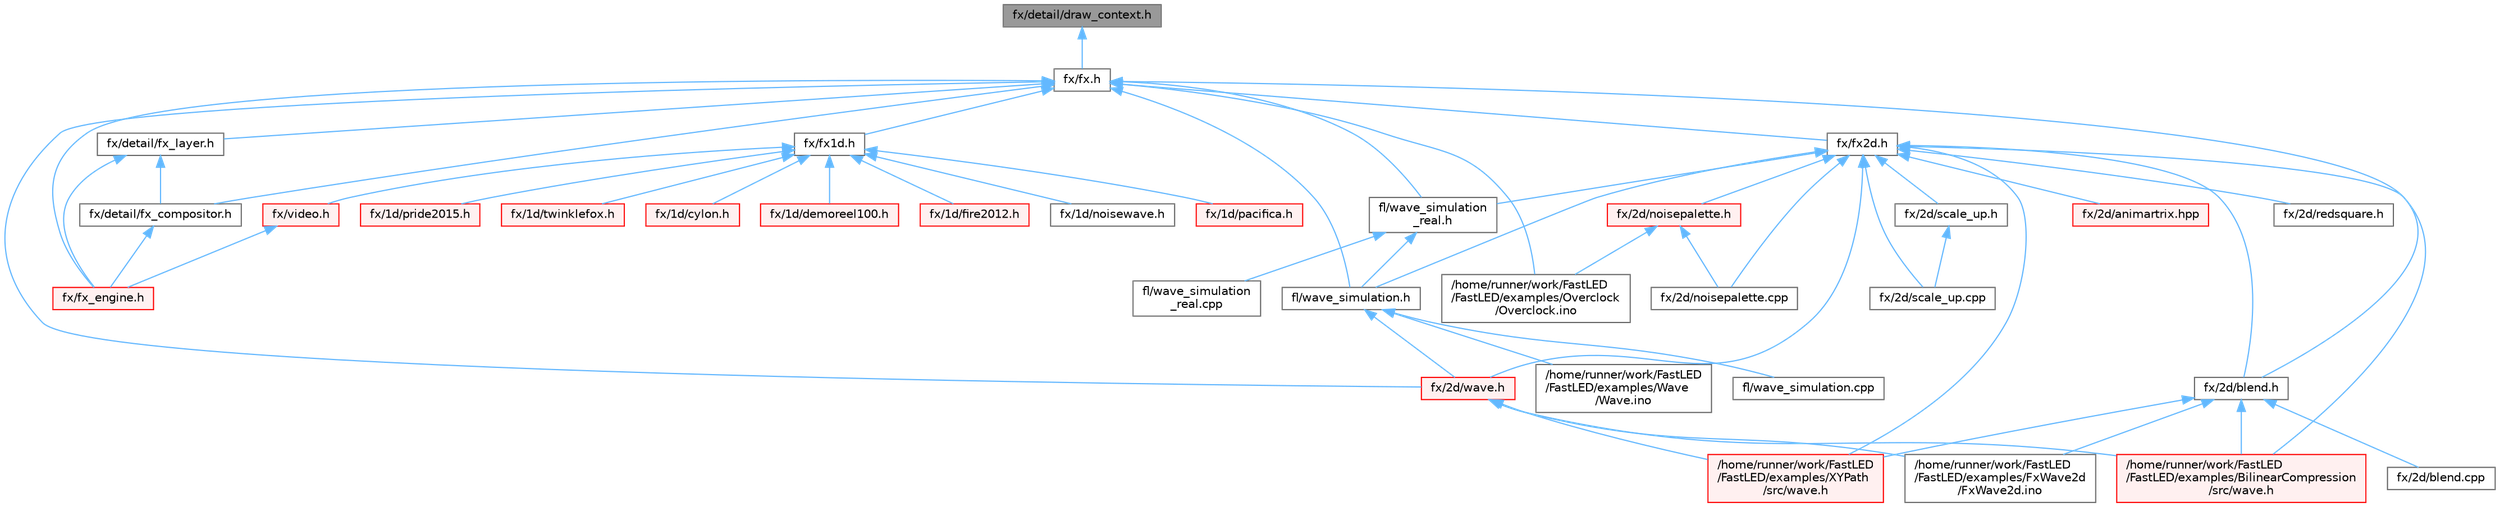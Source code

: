digraph "fx/detail/draw_context.h"
{
 // INTERACTIVE_SVG=YES
 // LATEX_PDF_SIZE
  bgcolor="transparent";
  edge [fontname=Helvetica,fontsize=10,labelfontname=Helvetica,labelfontsize=10];
  node [fontname=Helvetica,fontsize=10,shape=box,height=0.2,width=0.4];
  Node1 [id="Node000001",label="fx/detail/draw_context.h",height=0.2,width=0.4,color="gray40", fillcolor="grey60", style="filled", fontcolor="black",tooltip=" "];
  Node1 -> Node2 [id="edge1_Node000001_Node000002",dir="back",color="steelblue1",style="solid",tooltip=" "];
  Node2 [id="Node000002",label="fx/fx.h",height=0.2,width=0.4,color="grey40", fillcolor="white", style="filled",URL="$df/d44/src_2fx_2fx_8h.html",tooltip=" "];
  Node2 -> Node3 [id="edge2_Node000002_Node000003",dir="back",color="steelblue1",style="solid",tooltip=" "];
  Node3 [id="Node000003",label="/home/runner/work/FastLED\l/FastLED/examples/Overclock\l/Overclock.ino",height=0.2,width=0.4,color="grey40", fillcolor="white", style="filled",URL="$df/d43/_overclock_8ino.html",tooltip="Demonstrates how to overclock a FastLED setup."];
  Node2 -> Node4 [id="edge3_Node000002_Node000004",dir="back",color="steelblue1",style="solid",tooltip=" "];
  Node4 [id="Node000004",label="fl/wave_simulation.h",height=0.2,width=0.4,color="grey40", fillcolor="white", style="filled",URL="$dc/d36/wave__simulation_8h.html",tooltip=" "];
  Node4 -> Node5 [id="edge4_Node000004_Node000005",dir="back",color="steelblue1",style="solid",tooltip=" "];
  Node5 [id="Node000005",label="/home/runner/work/FastLED\l/FastLED/examples/Wave\l/Wave.ino",height=0.2,width=0.4,color="grey40", fillcolor="white", style="filled",URL="$d1/d16/_wave_8ino.html",tooltip=" "];
  Node4 -> Node6 [id="edge5_Node000004_Node000006",dir="back",color="steelblue1",style="solid",tooltip=" "];
  Node6 [id="Node000006",label="fl/wave_simulation.cpp",height=0.2,width=0.4,color="grey40", fillcolor="white", style="filled",URL="$de/d8c/wave__simulation_8cpp.html",tooltip=" "];
  Node4 -> Node7 [id="edge6_Node000004_Node000007",dir="back",color="steelblue1",style="solid",tooltip=" "];
  Node7 [id="Node000007",label="fx/2d/wave.h",height=0.2,width=0.4,color="red", fillcolor="#FFF0F0", style="filled",URL="$de/de9/src_2fx_22d_2wave_8h.html",tooltip=" "];
  Node7 -> Node8 [id="edge7_Node000007_Node000008",dir="back",color="steelblue1",style="solid",tooltip=" "];
  Node8 [id="Node000008",label="/home/runner/work/FastLED\l/FastLED/examples/BilinearCompression\l/src/wave.h",height=0.2,width=0.4,color="red", fillcolor="#FFF0F0", style="filled",URL="$d5/d16/examples_2_bilinear_compression_2src_2wave_8h.html",tooltip=" "];
  Node7 -> Node11 [id="edge8_Node000007_Node000011",dir="back",color="steelblue1",style="solid",tooltip=" "];
  Node11 [id="Node000011",label="/home/runner/work/FastLED\l/FastLED/examples/FxWave2d\l/FxWave2d.ino",height=0.2,width=0.4,color="grey40", fillcolor="white", style="filled",URL="$dd/d10/_fx_wave2d_8ino.html",tooltip=" "];
  Node7 -> Node13 [id="edge9_Node000007_Node000013",dir="back",color="steelblue1",style="solid",tooltip=" "];
  Node13 [id="Node000013",label="/home/runner/work/FastLED\l/FastLED/examples/XYPath\l/src/wave.h",height=0.2,width=0.4,color="red", fillcolor="#FFF0F0", style="filled",URL="$db/dd3/examples_2_x_y_path_2src_2wave_8h.html",tooltip=" "];
  Node2 -> Node20 [id="edge10_Node000002_Node000020",dir="back",color="steelblue1",style="solid",tooltip=" "];
  Node20 [id="Node000020",label="fl/wave_simulation\l_real.h",height=0.2,width=0.4,color="grey40", fillcolor="white", style="filled",URL="$dd/d8e/wave__simulation__real_8h.html",tooltip=" "];
  Node20 -> Node4 [id="edge11_Node000020_Node000004",dir="back",color="steelblue1",style="solid",tooltip=" "];
  Node20 -> Node21 [id="edge12_Node000020_Node000021",dir="back",color="steelblue1",style="solid",tooltip=" "];
  Node21 [id="Node000021",label="fl/wave_simulation\l_real.cpp",height=0.2,width=0.4,color="grey40", fillcolor="white", style="filled",URL="$d8/da2/wave__simulation__real_8cpp.html",tooltip=" "];
  Node2 -> Node22 [id="edge13_Node000002_Node000022",dir="back",color="steelblue1",style="solid",tooltip=" "];
  Node22 [id="Node000022",label="fx/2d/blend.h",height=0.2,width=0.4,color="grey40", fillcolor="white", style="filled",URL="$d8/d4e/blend_8h.html",tooltip=" "];
  Node22 -> Node8 [id="edge14_Node000022_Node000008",dir="back",color="steelblue1",style="solid",tooltip=" "];
  Node22 -> Node11 [id="edge15_Node000022_Node000011",dir="back",color="steelblue1",style="solid",tooltip=" "];
  Node22 -> Node13 [id="edge16_Node000022_Node000013",dir="back",color="steelblue1",style="solid",tooltip=" "];
  Node22 -> Node23 [id="edge17_Node000022_Node000023",dir="back",color="steelblue1",style="solid",tooltip=" "];
  Node23 [id="Node000023",label="fx/2d/blend.cpp",height=0.2,width=0.4,color="grey40", fillcolor="white", style="filled",URL="$d7/d68/blend_8cpp.html",tooltip=" "];
  Node2 -> Node7 [id="edge18_Node000002_Node000007",dir="back",color="steelblue1",style="solid",tooltip=" "];
  Node2 -> Node24 [id="edge19_Node000002_Node000024",dir="back",color="steelblue1",style="solid",tooltip=" "];
  Node24 [id="Node000024",label="fx/detail/fx_compositor.h",height=0.2,width=0.4,color="grey40", fillcolor="white", style="filled",URL="$d5/d6b/fx__compositor_8h.html",tooltip=" "];
  Node24 -> Node25 [id="edge20_Node000024_Node000025",dir="back",color="steelblue1",style="solid",tooltip=" "];
  Node25 [id="Node000025",label="fx/fx_engine.h",height=0.2,width=0.4,color="red", fillcolor="#FFF0F0", style="filled",URL="$d9/d3c/fx__engine_8h.html",tooltip=" "];
  Node2 -> Node31 [id="edge21_Node000002_Node000031",dir="back",color="steelblue1",style="solid",tooltip=" "];
  Node31 [id="Node000031",label="fx/detail/fx_layer.h",height=0.2,width=0.4,color="grey40", fillcolor="white", style="filled",URL="$d7/d2f/fx__layer_8h.html",tooltip=" "];
  Node31 -> Node24 [id="edge22_Node000031_Node000024",dir="back",color="steelblue1",style="solid",tooltip=" "];
  Node31 -> Node25 [id="edge23_Node000031_Node000025",dir="back",color="steelblue1",style="solid",tooltip=" "];
  Node2 -> Node32 [id="edge24_Node000002_Node000032",dir="back",color="steelblue1",style="solid",tooltip=" "];
  Node32 [id="Node000032",label="fx/fx1d.h",height=0.2,width=0.4,color="grey40", fillcolor="white", style="filled",URL="$da/d81/fx1d_8h.html",tooltip=" "];
  Node32 -> Node33 [id="edge25_Node000032_Node000033",dir="back",color="steelblue1",style="solid",tooltip=" "];
  Node33 [id="Node000033",label="fx/1d/cylon.h",height=0.2,width=0.4,color="red", fillcolor="#FFF0F0", style="filled",URL="$db/d31/cylon_8h.html",tooltip=" "];
  Node32 -> Node35 [id="edge26_Node000032_Node000035",dir="back",color="steelblue1",style="solid",tooltip=" "];
  Node35 [id="Node000035",label="fx/1d/demoreel100.h",height=0.2,width=0.4,color="red", fillcolor="#FFF0F0", style="filled",URL="$d4/dc0/demoreel100_8h.html",tooltip=" "];
  Node32 -> Node37 [id="edge27_Node000032_Node000037",dir="back",color="steelblue1",style="solid",tooltip=" "];
  Node37 [id="Node000037",label="fx/1d/fire2012.h",height=0.2,width=0.4,color="red", fillcolor="#FFF0F0", style="filled",URL="$d5/dcb/fire2012_8h.html",tooltip=" "];
  Node32 -> Node39 [id="edge28_Node000032_Node000039",dir="back",color="steelblue1",style="solid",tooltip=" "];
  Node39 [id="Node000039",label="fx/1d/noisewave.h",height=0.2,width=0.4,color="grey40", fillcolor="white", style="filled",URL="$d9/d2c/noisewave_8h.html",tooltip=" "];
  Node32 -> Node40 [id="edge29_Node000032_Node000040",dir="back",color="steelblue1",style="solid",tooltip=" "];
  Node40 [id="Node000040",label="fx/1d/pacifica.h",height=0.2,width=0.4,color="red", fillcolor="#FFF0F0", style="filled",URL="$dc/d70/pacifica_8h.html",tooltip=" "];
  Node32 -> Node42 [id="edge30_Node000032_Node000042",dir="back",color="steelblue1",style="solid",tooltip=" "];
  Node42 [id="Node000042",label="fx/1d/pride2015.h",height=0.2,width=0.4,color="red", fillcolor="#FFF0F0", style="filled",URL="$d7/dc4/pride2015_8h.html",tooltip=" "];
  Node32 -> Node44 [id="edge31_Node000032_Node000044",dir="back",color="steelblue1",style="solid",tooltip=" "];
  Node44 [id="Node000044",label="fx/1d/twinklefox.h",height=0.2,width=0.4,color="red", fillcolor="#FFF0F0", style="filled",URL="$d1/df6/twinklefox_8h.html",tooltip=" "];
  Node32 -> Node46 [id="edge32_Node000032_Node000046",dir="back",color="steelblue1",style="solid",tooltip=" "];
  Node46 [id="Node000046",label="fx/video.h",height=0.2,width=0.4,color="red", fillcolor="#FFF0F0", style="filled",URL="$dd/d78/video_8h.html",tooltip=" "];
  Node46 -> Node25 [id="edge33_Node000046_Node000025",dir="back",color="steelblue1",style="solid",tooltip=" "];
  Node2 -> Node56 [id="edge34_Node000002_Node000056",dir="back",color="steelblue1",style="solid",tooltip=" "];
  Node56 [id="Node000056",label="fx/fx2d.h",height=0.2,width=0.4,color="grey40", fillcolor="white", style="filled",URL="$d9/d43/fx2d_8h.html",tooltip=" "];
  Node56 -> Node8 [id="edge35_Node000056_Node000008",dir="back",color="steelblue1",style="solid",tooltip=" "];
  Node56 -> Node13 [id="edge36_Node000056_Node000013",dir="back",color="steelblue1",style="solid",tooltip=" "];
  Node56 -> Node4 [id="edge37_Node000056_Node000004",dir="back",color="steelblue1",style="solid",tooltip=" "];
  Node56 -> Node20 [id="edge38_Node000056_Node000020",dir="back",color="steelblue1",style="solid",tooltip=" "];
  Node56 -> Node57 [id="edge39_Node000056_Node000057",dir="back",color="steelblue1",style="solid",tooltip=" "];
  Node57 [id="Node000057",label="fx/2d/animartrix.hpp",height=0.2,width=0.4,color="red", fillcolor="#FFF0F0", style="filled",URL="$d3/dc3/animartrix_8hpp.html",tooltip=" "];
  Node56 -> Node22 [id="edge40_Node000056_Node000022",dir="back",color="steelblue1",style="solid",tooltip=" "];
  Node56 -> Node58 [id="edge41_Node000056_Node000058",dir="back",color="steelblue1",style="solid",tooltip=" "];
  Node58 [id="Node000058",label="fx/2d/noisepalette.cpp",height=0.2,width=0.4,color="grey40", fillcolor="white", style="filled",URL="$d6/d66/noisepalette_8cpp.html",tooltip=" "];
  Node56 -> Node59 [id="edge42_Node000056_Node000059",dir="back",color="steelblue1",style="solid",tooltip=" "];
  Node59 [id="Node000059",label="fx/2d/noisepalette.h",height=0.2,width=0.4,color="red", fillcolor="#FFF0F0", style="filled",URL="$d6/dc7/noisepalette_8h.html",tooltip="Demonstrates how to mix noise generation with color palettes on a 2D LED matrix."];
  Node59 -> Node3 [id="edge43_Node000059_Node000003",dir="back",color="steelblue1",style="solid",tooltip=" "];
  Node59 -> Node58 [id="edge44_Node000059_Node000058",dir="back",color="steelblue1",style="solid",tooltip=" "];
  Node56 -> Node60 [id="edge45_Node000056_Node000060",dir="back",color="steelblue1",style="solid",tooltip=" "];
  Node60 [id="Node000060",label="fx/2d/redsquare.h",height=0.2,width=0.4,color="grey40", fillcolor="white", style="filled",URL="$d3/db8/redsquare_8h.html",tooltip=" "];
  Node56 -> Node61 [id="edge46_Node000056_Node000061",dir="back",color="steelblue1",style="solid",tooltip=" "];
  Node61 [id="Node000061",label="fx/2d/scale_up.cpp",height=0.2,width=0.4,color="grey40", fillcolor="white", style="filled",URL="$dc/d8c/scale__up_8cpp.html",tooltip=" "];
  Node56 -> Node62 [id="edge47_Node000056_Node000062",dir="back",color="steelblue1",style="solid",tooltip=" "];
  Node62 [id="Node000062",label="fx/2d/scale_up.h",height=0.2,width=0.4,color="grey40", fillcolor="white", style="filled",URL="$d2/d74/scale__up_8h.html",tooltip="Expands a grid using bilinear interpolation and scaling up."];
  Node62 -> Node61 [id="edge48_Node000062_Node000061",dir="back",color="steelblue1",style="solid",tooltip=" "];
  Node56 -> Node7 [id="edge49_Node000056_Node000007",dir="back",color="steelblue1",style="solid",tooltip=" "];
  Node2 -> Node25 [id="edge50_Node000002_Node000025",dir="back",color="steelblue1",style="solid",tooltip=" "];
}
